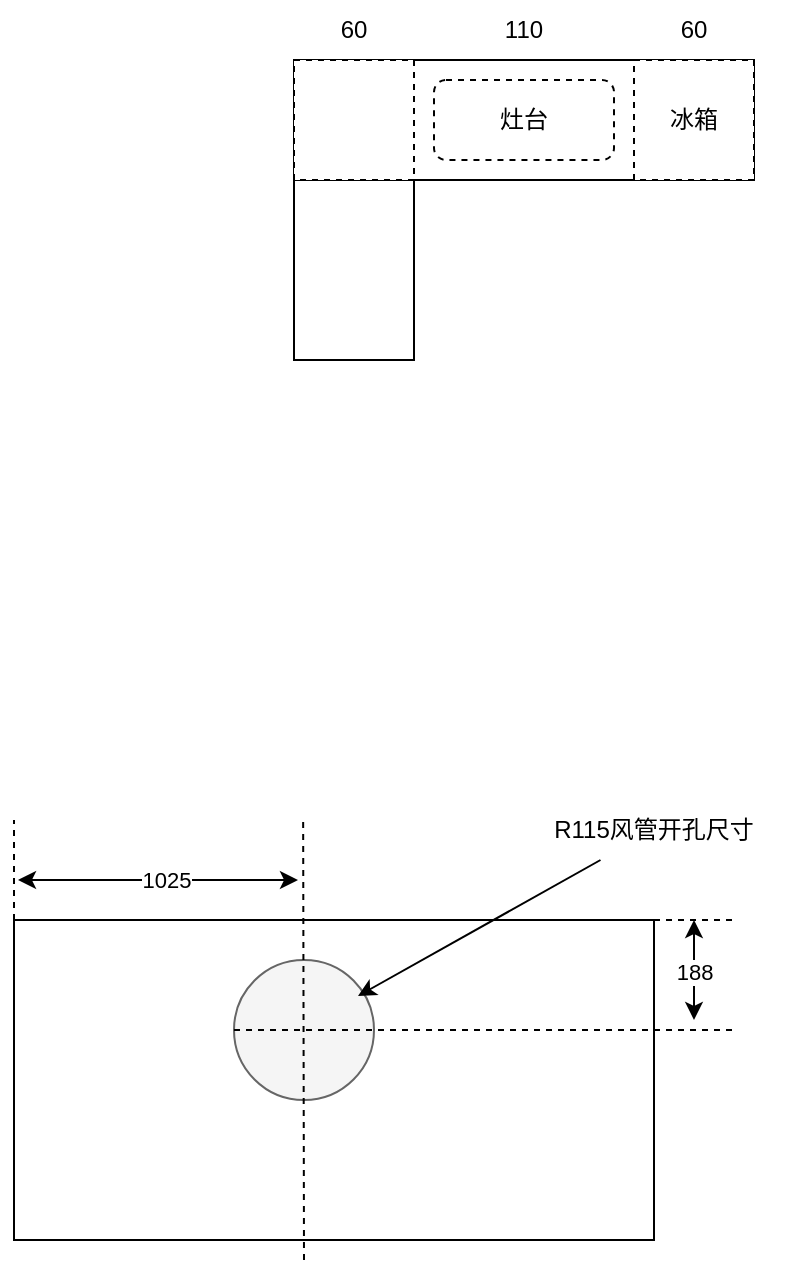 <mxfile version="27.1.4">
  <diagram name="第 1 页" id="qWH0tejkIUYA-mNvJ_dW">
    <mxGraphModel dx="788" dy="297" grid="1" gridSize="10" guides="1" tooltips="1" connect="1" arrows="1" fold="1" page="1" pageScale="1" pageWidth="827" pageHeight="1169" math="0" shadow="0">
      <root>
        <mxCell id="0" />
        <mxCell id="1" parent="0" />
        <mxCell id="kG2VPN0yLixIVYURetCY-2" value="" style="rounded=0;whiteSpace=wrap;html=1;" vertex="1" parent="1">
          <mxGeometry x="290" y="360" width="230" height="60" as="geometry" />
        </mxCell>
        <mxCell id="kG2VPN0yLixIVYURetCY-3" value="" style="rounded=0;whiteSpace=wrap;html=1;" vertex="1" parent="1">
          <mxGeometry x="290" y="420" width="60" height="90" as="geometry" />
        </mxCell>
        <mxCell id="kG2VPN0yLixIVYURetCY-4" value="冰箱" style="rounded=0;whiteSpace=wrap;html=1;dashed=1;" vertex="1" parent="1">
          <mxGeometry x="460" y="360" width="60" height="60" as="geometry" />
        </mxCell>
        <mxCell id="kG2VPN0yLixIVYURetCY-5" value="60" style="text;html=1;align=center;verticalAlign=middle;whiteSpace=wrap;rounded=0;" vertex="1" parent="1">
          <mxGeometry x="460" y="330" width="60" height="30" as="geometry" />
        </mxCell>
        <mxCell id="kG2VPN0yLixIVYURetCY-6" value="" style="rounded=0;whiteSpace=wrap;html=1;strokeColor=default;dashed=1;" vertex="1" parent="1">
          <mxGeometry x="290" y="360" width="60" height="60" as="geometry" />
        </mxCell>
        <mxCell id="kG2VPN0yLixIVYURetCY-7" value="60" style="text;html=1;align=center;verticalAlign=middle;whiteSpace=wrap;rounded=0;" vertex="1" parent="1">
          <mxGeometry x="290" y="330" width="60" height="30" as="geometry" />
        </mxCell>
        <mxCell id="kG2VPN0yLixIVYURetCY-8" value="110" style="text;html=1;align=center;verticalAlign=middle;whiteSpace=wrap;rounded=0;" vertex="1" parent="1">
          <mxGeometry x="350" y="330" width="110" height="30" as="geometry" />
        </mxCell>
        <mxCell id="kG2VPN0yLixIVYURetCY-9" value="灶台" style="rounded=1;whiteSpace=wrap;html=1;dashed=1;" vertex="1" parent="1">
          <mxGeometry x="360" y="370" width="90" height="40" as="geometry" />
        </mxCell>
        <mxCell id="kG2VPN0yLixIVYURetCY-10" value="" style="rounded=0;whiteSpace=wrap;html=1;" vertex="1" parent="1">
          <mxGeometry x="150" y="790" width="320" height="160" as="geometry" />
        </mxCell>
        <mxCell id="kG2VPN0yLixIVYURetCY-12" value="" style="ellipse;whiteSpace=wrap;html=1;aspect=fixed;fillColor=#f5f5f5;fontColor=#333333;strokeColor=#666666;" vertex="1" parent="1">
          <mxGeometry x="260" y="810" width="70" height="70" as="geometry" />
        </mxCell>
        <mxCell id="kG2VPN0yLixIVYURetCY-14" value="" style="endArrow=none;dashed=1;html=1;rounded=0;exitX=0;exitY=0;exitDx=0;exitDy=0;" edge="1" parent="1" source="kG2VPN0yLixIVYURetCY-10">
          <mxGeometry width="50" height="50" relative="1" as="geometry">
            <mxPoint x="120" y="790" as="sourcePoint" />
            <mxPoint x="150" y="740" as="targetPoint" />
          </mxGeometry>
        </mxCell>
        <mxCell id="kG2VPN0yLixIVYURetCY-15" value="" style="endArrow=none;dashed=1;html=1;rounded=0;" edge="1" parent="1">
          <mxGeometry width="50" height="50" relative="1" as="geometry">
            <mxPoint x="295" y="960" as="sourcePoint" />
            <mxPoint x="294.58" y="740" as="targetPoint" />
          </mxGeometry>
        </mxCell>
        <mxCell id="kG2VPN0yLixIVYURetCY-20" value="" style="endArrow=none;dashed=1;html=1;rounded=0;exitX=0;exitY=0.5;exitDx=0;exitDy=0;" edge="1" parent="1" source="kG2VPN0yLixIVYURetCY-12">
          <mxGeometry width="50" height="50" relative="1" as="geometry">
            <mxPoint x="520" y="860" as="sourcePoint" />
            <mxPoint x="510" y="845" as="targetPoint" />
          </mxGeometry>
        </mxCell>
        <mxCell id="kG2VPN0yLixIVYURetCY-21" value="" style="endArrow=none;dashed=1;html=1;rounded=0;exitX=0.873;exitY=0.024;exitDx=0;exitDy=0;exitPerimeter=0;" edge="1" parent="1">
          <mxGeometry width="50" height="50" relative="1" as="geometry">
            <mxPoint x="470.0" y="790.0" as="sourcePoint" />
            <mxPoint x="510" y="790" as="targetPoint" />
          </mxGeometry>
        </mxCell>
        <mxCell id="kG2VPN0yLixIVYURetCY-23" value="" style="endArrow=classic;startArrow=classic;html=1;rounded=0;" edge="1" parent="1">
          <mxGeometry width="50" height="50" relative="1" as="geometry">
            <mxPoint x="152" y="770" as="sourcePoint" />
            <mxPoint x="292" y="770" as="targetPoint" />
          </mxGeometry>
        </mxCell>
        <mxCell id="kG2VPN0yLixIVYURetCY-24" value="1025" style="edgeLabel;html=1;align=center;verticalAlign=middle;resizable=0;points=[];" vertex="1" connectable="0" parent="kG2VPN0yLixIVYURetCY-23">
          <mxGeometry x="0.052" relative="1" as="geometry">
            <mxPoint as="offset" />
          </mxGeometry>
        </mxCell>
        <mxCell id="kG2VPN0yLixIVYURetCY-25" value="" style="endArrow=classic;startArrow=classic;html=1;rounded=0;" edge="1" parent="1">
          <mxGeometry width="50" height="50" relative="1" as="geometry">
            <mxPoint x="490" y="840" as="sourcePoint" />
            <mxPoint x="490" y="790" as="targetPoint" />
          </mxGeometry>
        </mxCell>
        <mxCell id="kG2VPN0yLixIVYURetCY-26" value="188" style="edgeLabel;html=1;align=center;verticalAlign=middle;resizable=0;points=[];" vertex="1" connectable="0" parent="kG2VPN0yLixIVYURetCY-25">
          <mxGeometry x="-0.017" relative="1" as="geometry">
            <mxPoint as="offset" />
          </mxGeometry>
        </mxCell>
        <mxCell id="kG2VPN0yLixIVYURetCY-27" value="" style="endArrow=classic;html=1;rounded=0;entryX=0.886;entryY=0.257;entryDx=0;entryDy=0;entryPerimeter=0;" edge="1" parent="1" source="kG2VPN0yLixIVYURetCY-28" target="kG2VPN0yLixIVYURetCY-12">
          <mxGeometry width="50" height="50" relative="1" as="geometry">
            <mxPoint x="430" y="750" as="sourcePoint" />
            <mxPoint x="480" y="710" as="targetPoint" />
          </mxGeometry>
        </mxCell>
        <mxCell id="kG2VPN0yLixIVYURetCY-28" value="R115风管开孔尺寸" style="text;html=1;align=center;verticalAlign=middle;whiteSpace=wrap;rounded=0;labelBorderColor=none;" vertex="1" parent="1">
          <mxGeometry x="400" y="730" width="140" height="30" as="geometry" />
        </mxCell>
      </root>
    </mxGraphModel>
  </diagram>
</mxfile>
